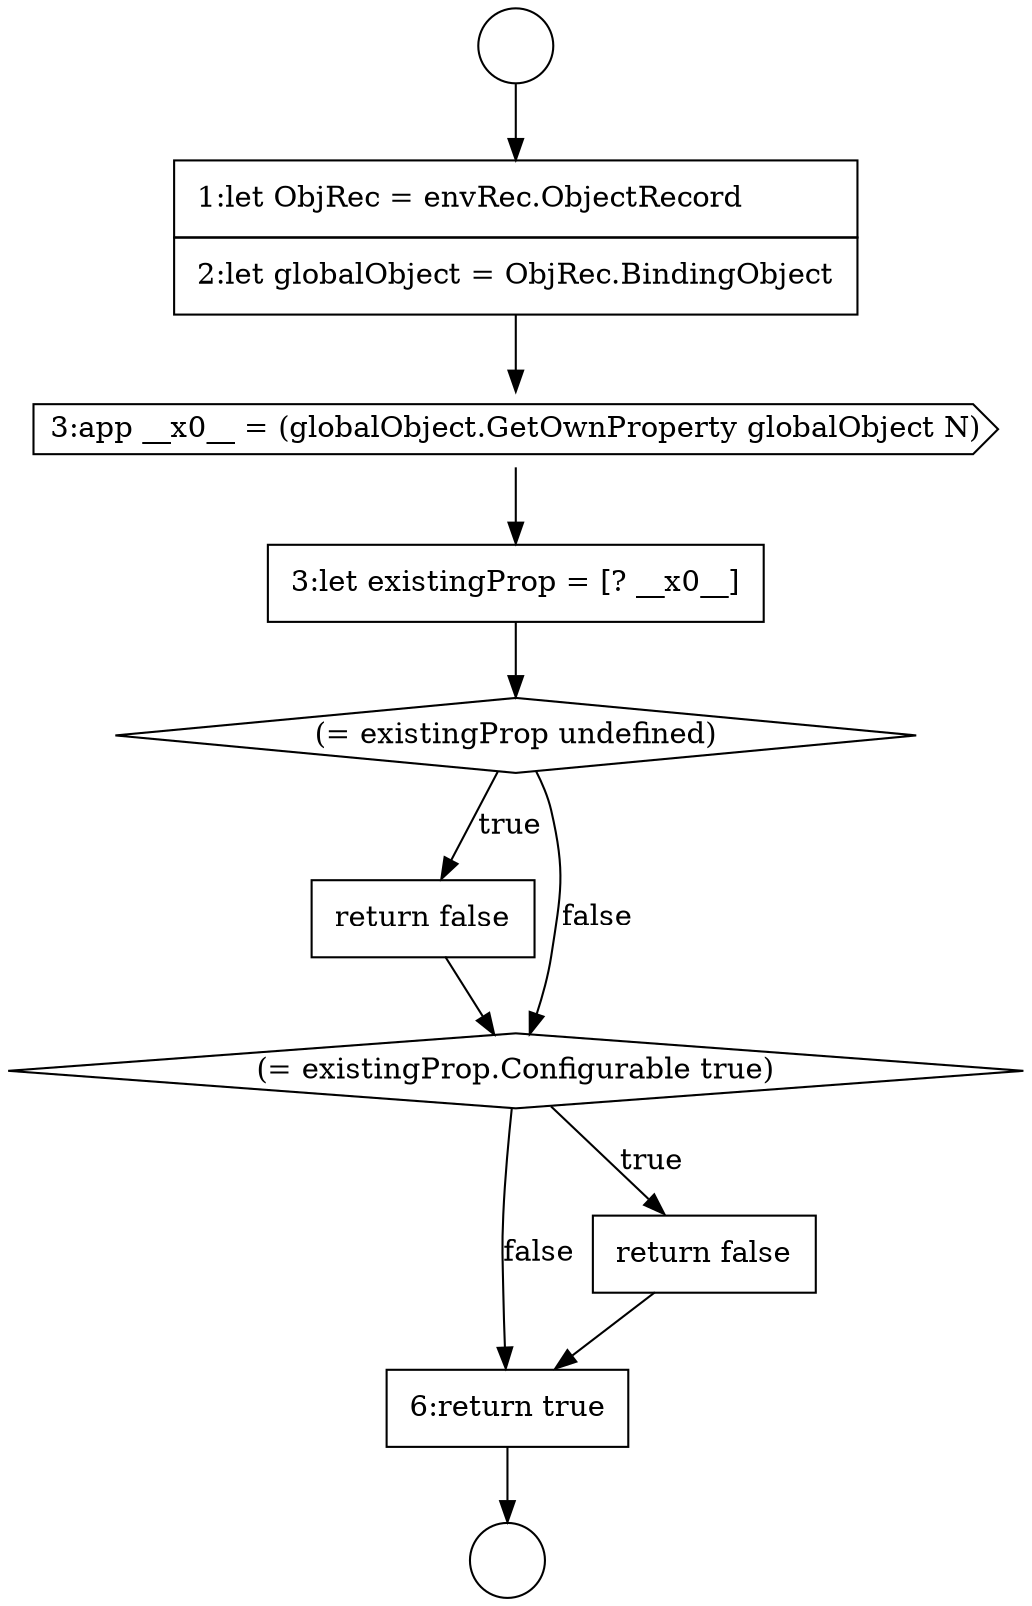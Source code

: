 digraph {
  node1443 [shape=none, margin=0, label=<<font color="black">
    <table border="0" cellborder="1" cellspacing="0" cellpadding="10">
      <tr><td align="left">1:let ObjRec = envRec.ObjectRecord</td></tr>
      <tr><td align="left">2:let globalObject = ObjRec.BindingObject</td></tr>
    </table>
  </font>> color="black" fillcolor="white" style=filled]
  node1441 [shape=circle label=" " color="black" fillcolor="white" style=filled]
  node1450 [shape=none, margin=0, label=<<font color="black">
    <table border="0" cellborder="1" cellspacing="0" cellpadding="10">
      <tr><td align="left">6:return true</td></tr>
    </table>
  </font>> color="black" fillcolor="white" style=filled]
  node1447 [shape=none, margin=0, label=<<font color="black">
    <table border="0" cellborder="1" cellspacing="0" cellpadding="10">
      <tr><td align="left">return false</td></tr>
    </table>
  </font>> color="black" fillcolor="white" style=filled]
  node1446 [shape=diamond, label=<<font color="black">(= existingProp undefined)</font>> color="black" fillcolor="white" style=filled]
  node1445 [shape=none, margin=0, label=<<font color="black">
    <table border="0" cellborder="1" cellspacing="0" cellpadding="10">
      <tr><td align="left">3:let existingProp = [? __x0__]</td></tr>
    </table>
  </font>> color="black" fillcolor="white" style=filled]
  node1448 [shape=diamond, label=<<font color="black">(= existingProp.Configurable true)</font>> color="black" fillcolor="white" style=filled]
  node1449 [shape=none, margin=0, label=<<font color="black">
    <table border="0" cellborder="1" cellspacing="0" cellpadding="10">
      <tr><td align="left">return false</td></tr>
    </table>
  </font>> color="black" fillcolor="white" style=filled]
  node1444 [shape=cds, label=<<font color="black">3:app __x0__ = (globalObject.GetOwnProperty globalObject N)</font>> color="black" fillcolor="white" style=filled]
  node1442 [shape=circle label=" " color="black" fillcolor="white" style=filled]
  node1449 -> node1450 [ color="black"]
  node1446 -> node1447 [label=<<font color="black">true</font>> color="black"]
  node1446 -> node1448 [label=<<font color="black">false</font>> color="black"]
  node1444 -> node1445 [ color="black"]
  node1447 -> node1448 [ color="black"]
  node1445 -> node1446 [ color="black"]
  node1443 -> node1444 [ color="black"]
  node1448 -> node1449 [label=<<font color="black">true</font>> color="black"]
  node1448 -> node1450 [label=<<font color="black">false</font>> color="black"]
  node1450 -> node1442 [ color="black"]
  node1441 -> node1443 [ color="black"]
}
